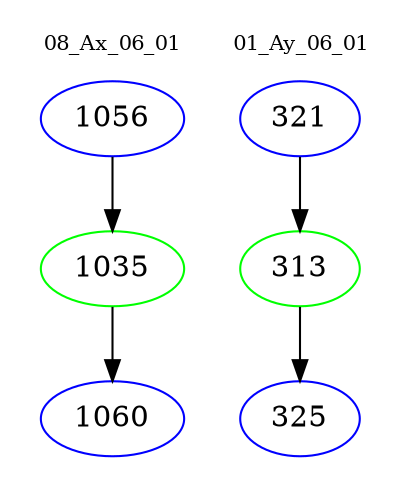 digraph{
subgraph cluster_0 {
color = white
label = "08_Ax_06_01";
fontsize=10;
T0_1056 [label="1056", color="blue"]
T0_1056 -> T0_1035 [color="black"]
T0_1035 [label="1035", color="green"]
T0_1035 -> T0_1060 [color="black"]
T0_1060 [label="1060", color="blue"]
}
subgraph cluster_1 {
color = white
label = "01_Ay_06_01";
fontsize=10;
T1_321 [label="321", color="blue"]
T1_321 -> T1_313 [color="black"]
T1_313 [label="313", color="green"]
T1_313 -> T1_325 [color="black"]
T1_325 [label="325", color="blue"]
}
}
